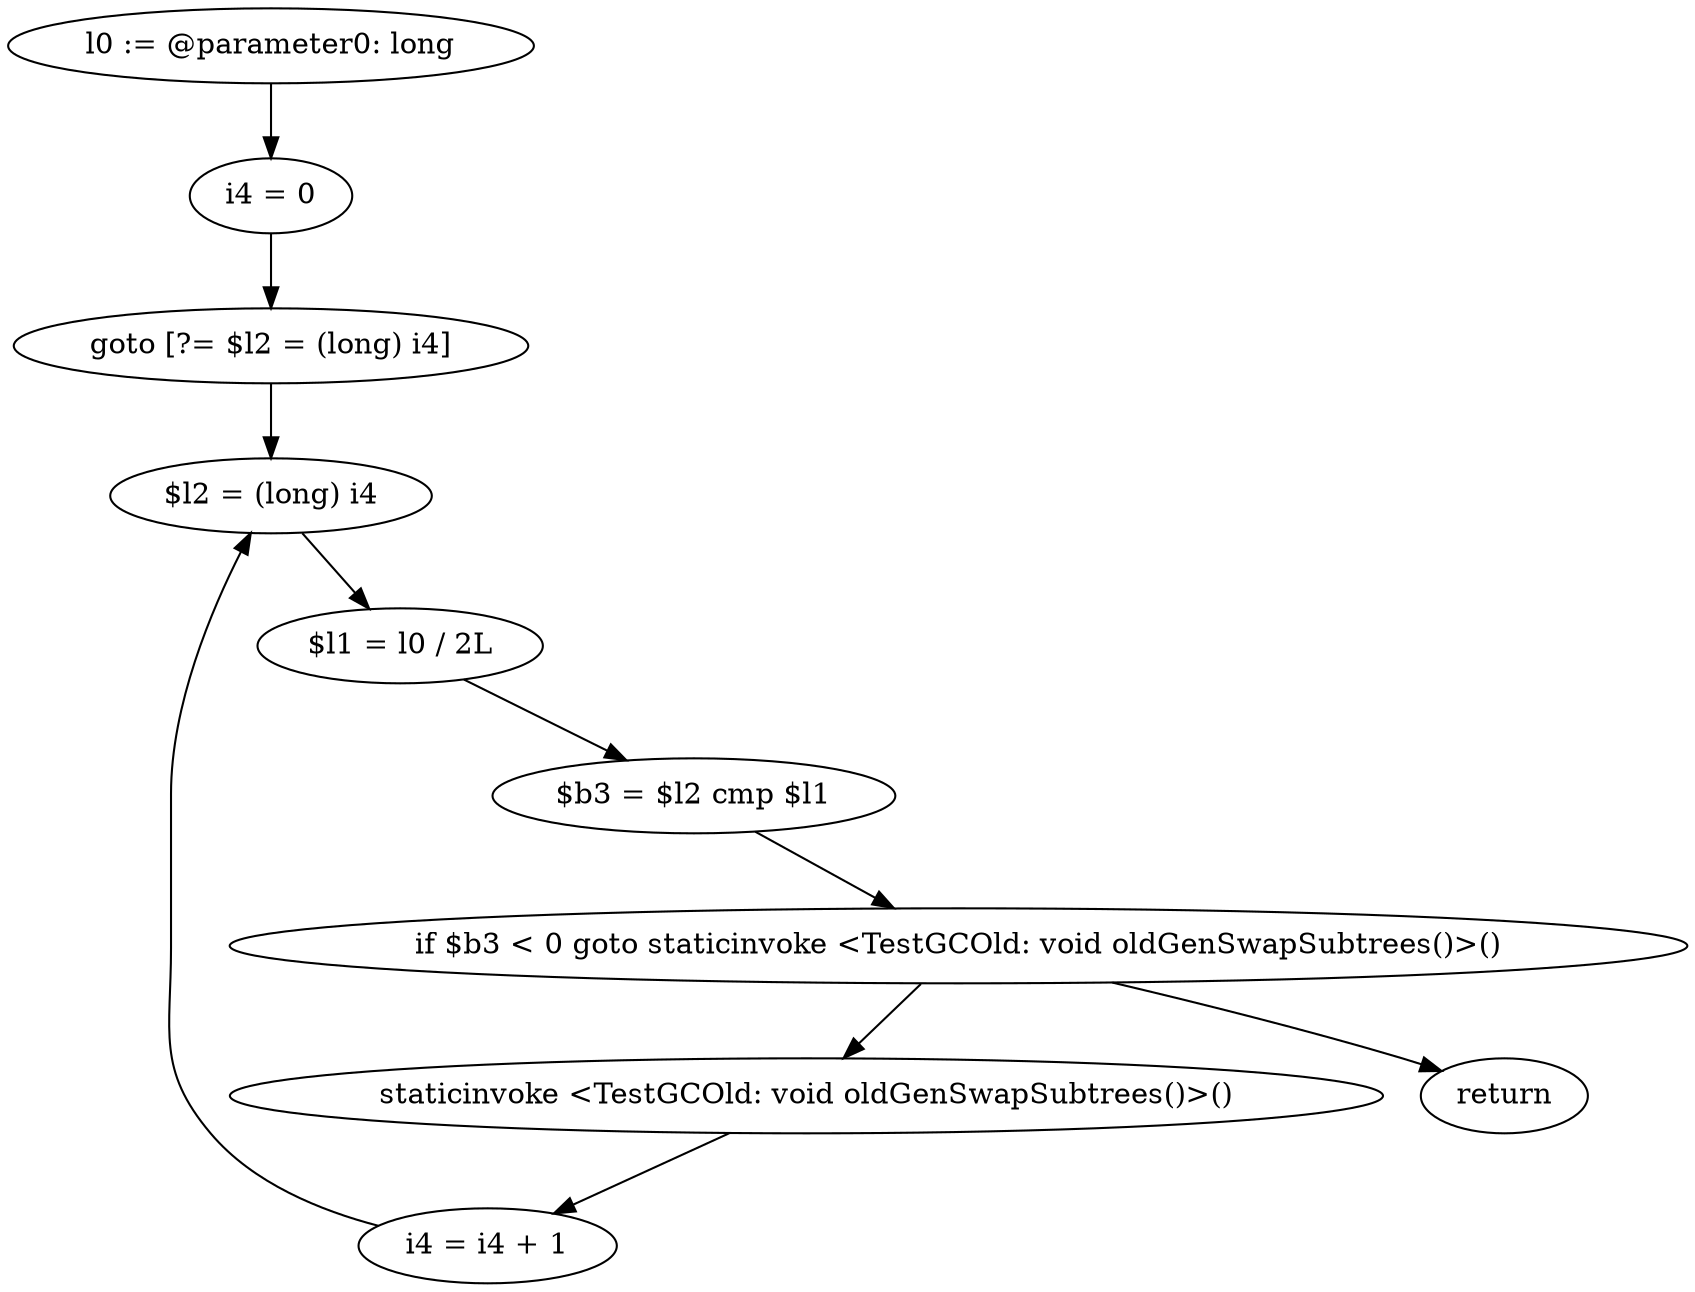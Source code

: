 digraph "unitGraph" {
    "l0 := @parameter0: long"
    "i4 = 0"
    "goto [?= $l2 = (long) i4]"
    "staticinvoke <TestGCOld: void oldGenSwapSubtrees()>()"
    "i4 = i4 + 1"
    "$l2 = (long) i4"
    "$l1 = l0 / 2L"
    "$b3 = $l2 cmp $l1"
    "if $b3 < 0 goto staticinvoke <TestGCOld: void oldGenSwapSubtrees()>()"
    "return"
    "l0 := @parameter0: long"->"i4 = 0";
    "i4 = 0"->"goto [?= $l2 = (long) i4]";
    "goto [?= $l2 = (long) i4]"->"$l2 = (long) i4";
    "staticinvoke <TestGCOld: void oldGenSwapSubtrees()>()"->"i4 = i4 + 1";
    "i4 = i4 + 1"->"$l2 = (long) i4";
    "$l2 = (long) i4"->"$l1 = l0 / 2L";
    "$l1 = l0 / 2L"->"$b3 = $l2 cmp $l1";
    "$b3 = $l2 cmp $l1"->"if $b3 < 0 goto staticinvoke <TestGCOld: void oldGenSwapSubtrees()>()";
    "if $b3 < 0 goto staticinvoke <TestGCOld: void oldGenSwapSubtrees()>()"->"return";
    "if $b3 < 0 goto staticinvoke <TestGCOld: void oldGenSwapSubtrees()>()"->"staticinvoke <TestGCOld: void oldGenSwapSubtrees()>()";
}
